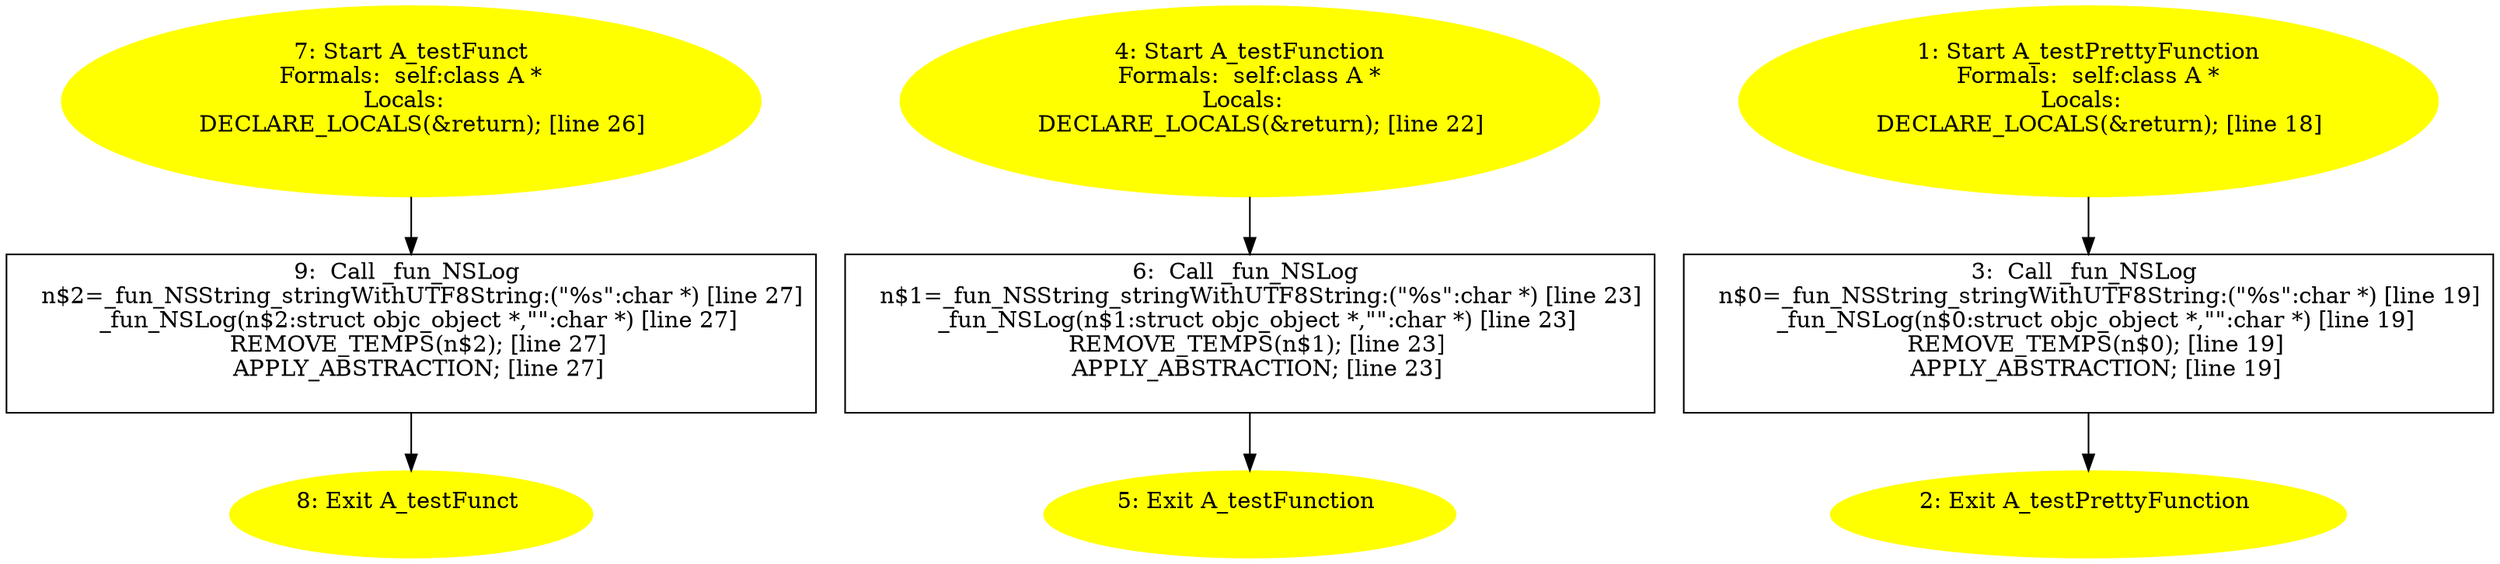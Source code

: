 /* @generated */
digraph iCFG {
9 [label="9:  Call _fun_NSLog \n   n$2=_fun_NSString_stringWithUTF8String:(\"%s\":char *) [line 27]\n  _fun_NSLog(n$2:struct objc_object *,\"\":char *) [line 27]\n  REMOVE_TEMPS(n$2); [line 27]\n  APPLY_ABSTRACTION; [line 27]\n " shape="box"]
	

	 9 -> 8 ;
8 [label="8: Exit A_testFunct \n  " color=yellow style=filled]
	

7 [label="7: Start A_testFunct\nFormals:  self:class A *\nLocals:  \n   DECLARE_LOCALS(&return); [line 26]\n " color=yellow style=filled]
	

	 7 -> 9 ;
6 [label="6:  Call _fun_NSLog \n   n$1=_fun_NSString_stringWithUTF8String:(\"%s\":char *) [line 23]\n  _fun_NSLog(n$1:struct objc_object *,\"\":char *) [line 23]\n  REMOVE_TEMPS(n$1); [line 23]\n  APPLY_ABSTRACTION; [line 23]\n " shape="box"]
	

	 6 -> 5 ;
5 [label="5: Exit A_testFunction \n  " color=yellow style=filled]
	

4 [label="4: Start A_testFunction\nFormals:  self:class A *\nLocals:  \n   DECLARE_LOCALS(&return); [line 22]\n " color=yellow style=filled]
	

	 4 -> 6 ;
3 [label="3:  Call _fun_NSLog \n   n$0=_fun_NSString_stringWithUTF8String:(\"%s\":char *) [line 19]\n  _fun_NSLog(n$0:struct objc_object *,\"\":char *) [line 19]\n  REMOVE_TEMPS(n$0); [line 19]\n  APPLY_ABSTRACTION; [line 19]\n " shape="box"]
	

	 3 -> 2 ;
2 [label="2: Exit A_testPrettyFunction \n  " color=yellow style=filled]
	

1 [label="1: Start A_testPrettyFunction\nFormals:  self:class A *\nLocals:  \n   DECLARE_LOCALS(&return); [line 18]\n " color=yellow style=filled]
	

	 1 -> 3 ;
}
